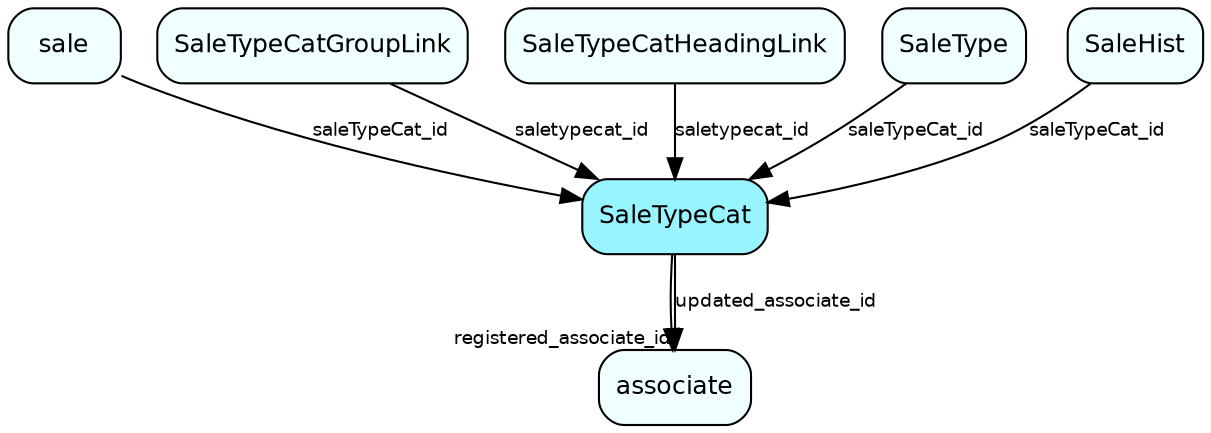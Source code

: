 digraph SaleTypeCat  {
node [shape = box style="rounded, filled" fontname = "Helvetica" fontsize = "12" ]
edge [fontname = "Helvetica" fontsize = "9"]

SaleTypeCat[fillcolor = "cadetblue1"]
associate[fillcolor = "azure1"]
sale[fillcolor = "azure1"]
SaleTypeCatGroupLink[fillcolor = "azure1"]
SaleTypeCatHeadingLink[fillcolor = "azure1"]
SaleType[fillcolor = "azure1"]
SaleHist[fillcolor = "azure1"]
SaleTypeCat -> associate [headlabel = "registered_associate_id"]
SaleTypeCat -> associate [label = "updated_associate_id"]
sale -> SaleTypeCat [label = "saleTypeCat_id"]
SaleTypeCatGroupLink -> SaleTypeCat [label = "saletypecat_id"]
SaleTypeCatHeadingLink -> SaleTypeCat [label = "saletypecat_id"]
SaleType -> SaleTypeCat [label = "saleTypeCat_id"]
SaleHist -> SaleTypeCat [label = "saleTypeCat_id"]
}
